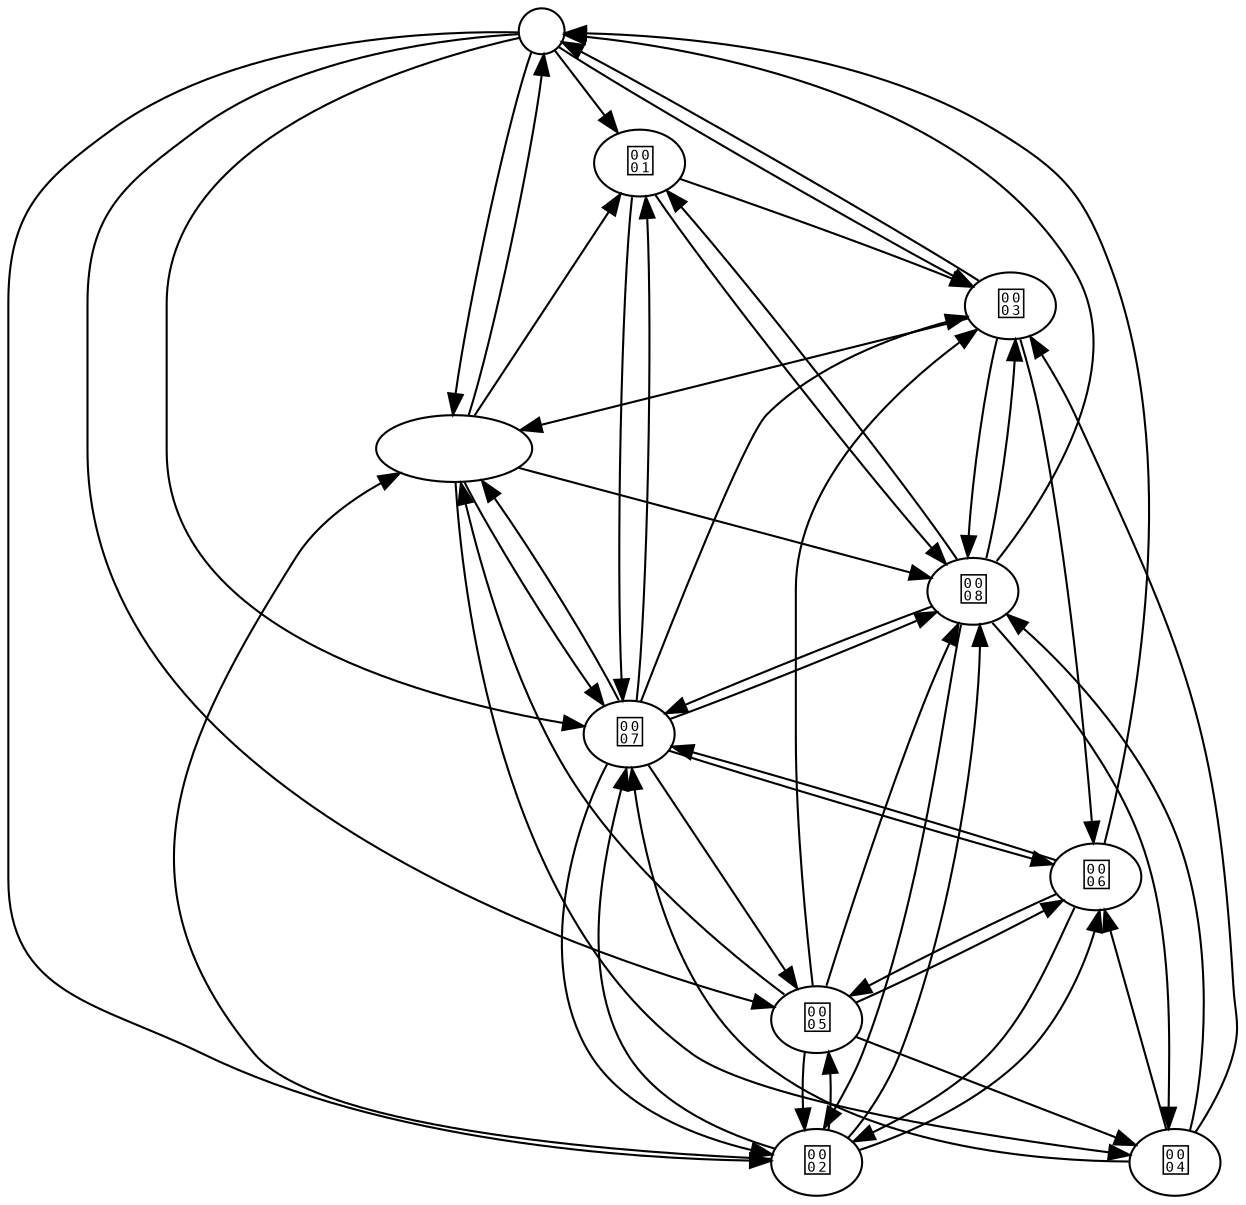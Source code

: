digraph G {
  graph [splines=true overlap=false]
  node  [shape=ellipse, width=0.3, height=0.3]
  0 [label=""];
  1 [label=""];
  2 [label=""];
  3 [label=""];
  4 [label=""];
  5 [label=""];
  6 [label=""];
  7 [label=""];
  8 [label=""];
  9 [label="	"];
  0 -> 1;
  0 -> 2;
  0 -> 3;
  0 -> 5;
  0 -> 7;
  0 -> 9;
  1 -> 3;
  1 -> 7;
  1 -> 8;
  2 -> 5;
  2 -> 6;
  2 -> 7;
  2 -> 8;
  2 -> 9;
  3 -> 0;
  3 -> 6;
  3 -> 8;
  3 -> 9;
  4 -> 3;
  4 -> 6;
  4 -> 7;
  4 -> 8;
  5 -> 2;
  5 -> 3;
  5 -> 4;
  5 -> 6;
  5 -> 8;
  5 -> 9;
  6 -> 0;
  6 -> 2;
  6 -> 5;
  6 -> 7;
  7 -> 1;
  7 -> 2;
  7 -> 3;
  7 -> 5;
  7 -> 6;
  7 -> 8;
  7 -> 9;
  8 -> 0;
  8 -> 1;
  8 -> 2;
  8 -> 3;
  8 -> 4;
  8 -> 7;
  9 -> 0;
  9 -> 1;
  9 -> 4;
  9 -> 7;
  9 -> 8;
}
